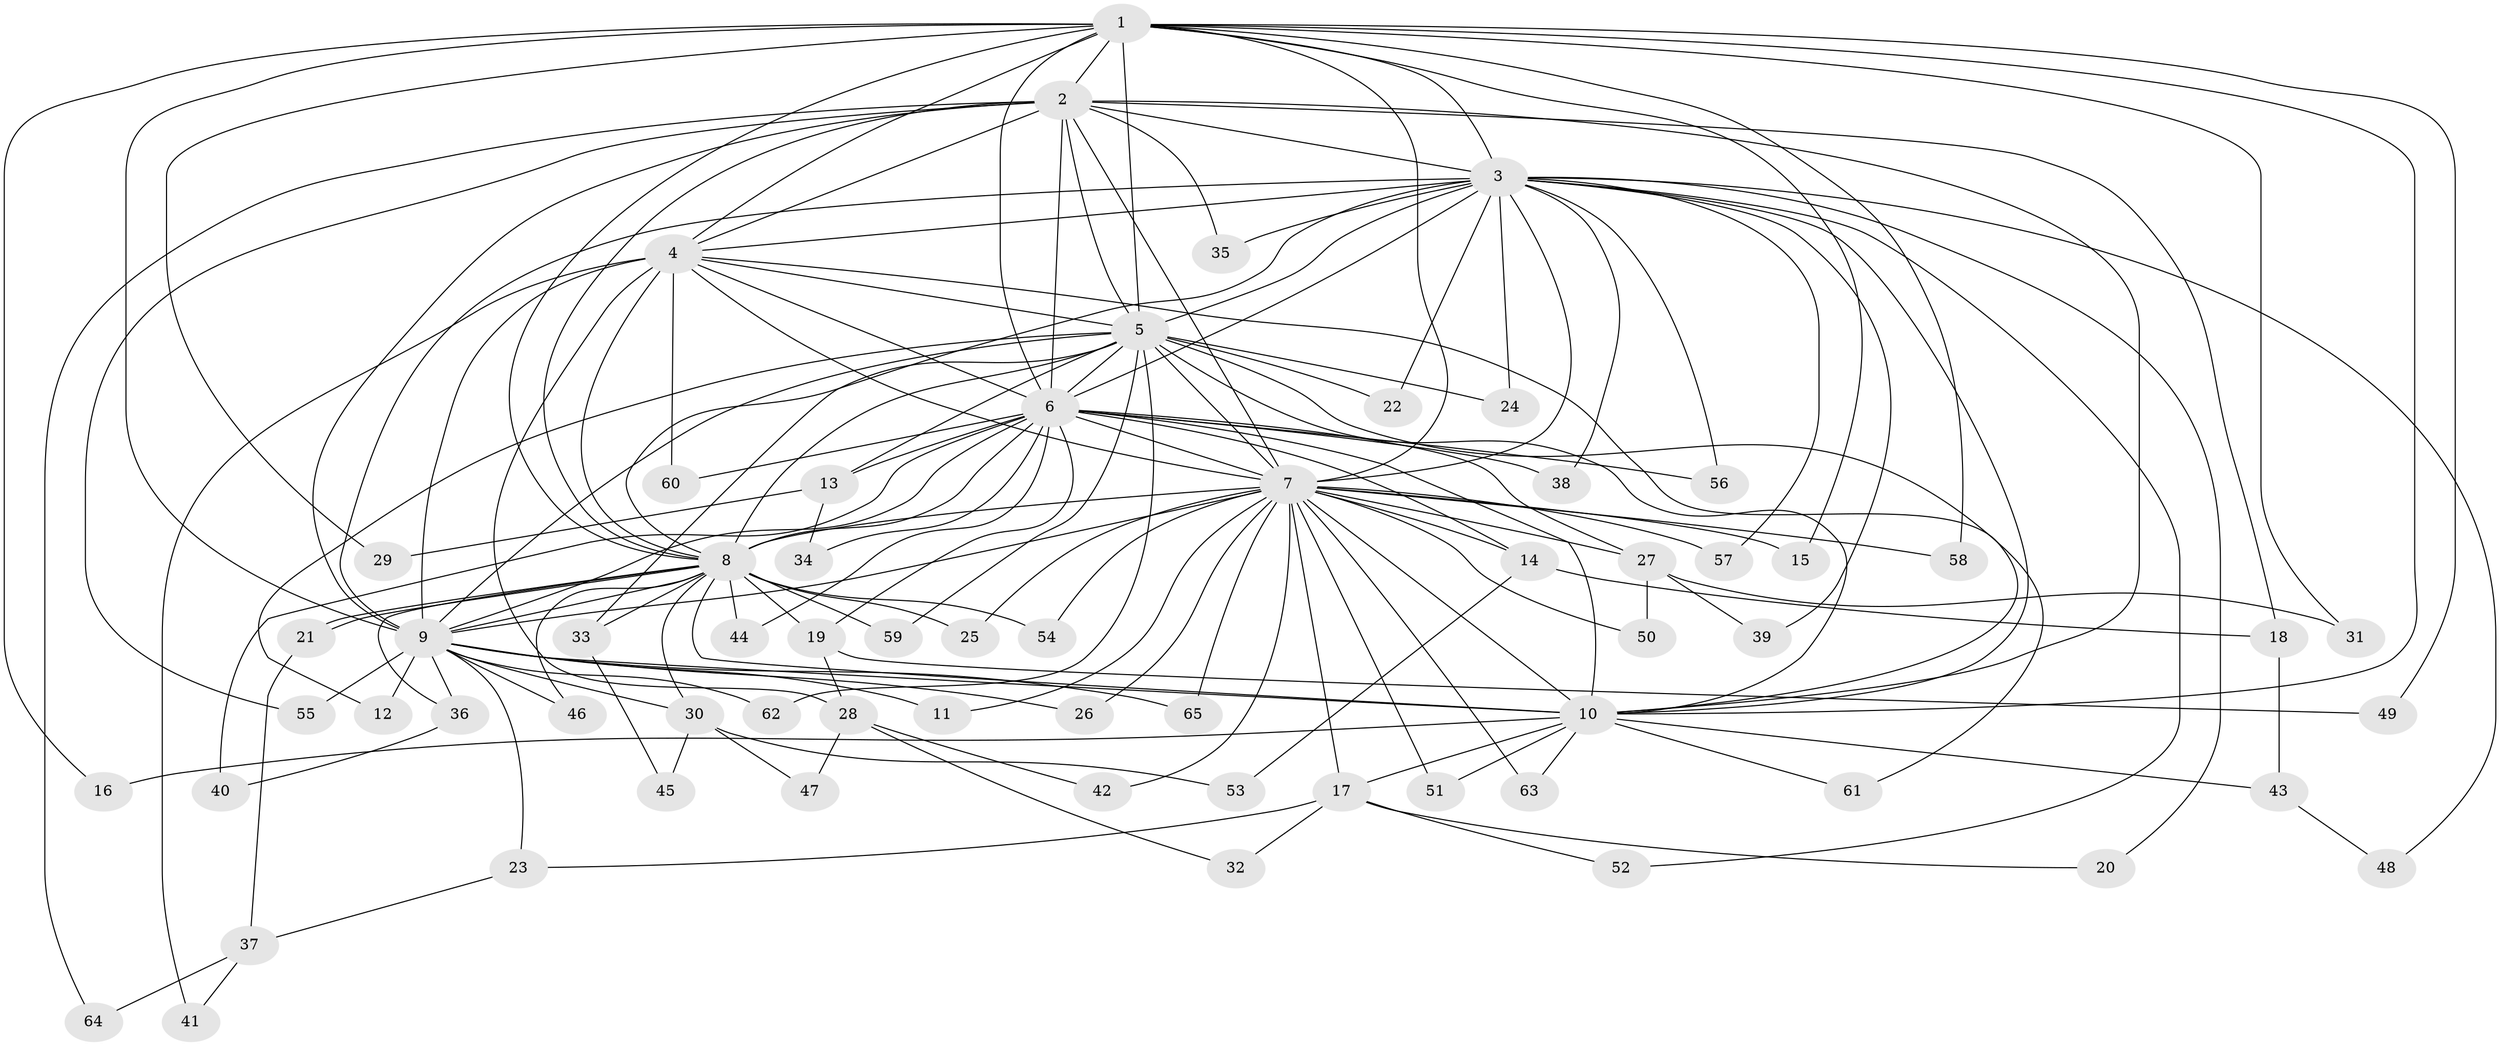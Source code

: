 // coarse degree distribution, {11: 0.06060606060606061, 12: 0.06060606060606061, 5: 0.12121212121212122, 3: 0.18181818181818182, 14: 0.06060606060606061, 2: 0.36363636363636365, 13: 0.030303030303030304, 4: 0.06060606060606061, 18: 0.030303030303030304, 15: 0.030303030303030304}
// Generated by graph-tools (version 1.1) at 2025/36/03/04/25 23:36:31]
// undirected, 65 vertices, 155 edges
graph export_dot {
  node [color=gray90,style=filled];
  1;
  2;
  3;
  4;
  5;
  6;
  7;
  8;
  9;
  10;
  11;
  12;
  13;
  14;
  15;
  16;
  17;
  18;
  19;
  20;
  21;
  22;
  23;
  24;
  25;
  26;
  27;
  28;
  29;
  30;
  31;
  32;
  33;
  34;
  35;
  36;
  37;
  38;
  39;
  40;
  41;
  42;
  43;
  44;
  45;
  46;
  47;
  48;
  49;
  50;
  51;
  52;
  53;
  54;
  55;
  56;
  57;
  58;
  59;
  60;
  61;
  62;
  63;
  64;
  65;
  1 -- 2;
  1 -- 3;
  1 -- 4;
  1 -- 5;
  1 -- 6;
  1 -- 7;
  1 -- 8;
  1 -- 9;
  1 -- 10;
  1 -- 15;
  1 -- 16;
  1 -- 29;
  1 -- 31;
  1 -- 49;
  1 -- 58;
  2 -- 3;
  2 -- 4;
  2 -- 5;
  2 -- 6;
  2 -- 7;
  2 -- 8;
  2 -- 9;
  2 -- 10;
  2 -- 18;
  2 -- 35;
  2 -- 55;
  2 -- 64;
  3 -- 4;
  3 -- 5;
  3 -- 6;
  3 -- 7;
  3 -- 8;
  3 -- 9;
  3 -- 10;
  3 -- 20;
  3 -- 22;
  3 -- 24;
  3 -- 35;
  3 -- 38;
  3 -- 39;
  3 -- 48;
  3 -- 52;
  3 -- 56;
  3 -- 57;
  4 -- 5;
  4 -- 6;
  4 -- 7;
  4 -- 8;
  4 -- 9;
  4 -- 10;
  4 -- 28;
  4 -- 41;
  4 -- 60;
  5 -- 6;
  5 -- 7;
  5 -- 8;
  5 -- 9;
  5 -- 10;
  5 -- 12;
  5 -- 13;
  5 -- 22;
  5 -- 24;
  5 -- 33;
  5 -- 59;
  5 -- 61;
  5 -- 62;
  6 -- 7;
  6 -- 8;
  6 -- 9;
  6 -- 10;
  6 -- 13;
  6 -- 14;
  6 -- 19;
  6 -- 27;
  6 -- 34;
  6 -- 38;
  6 -- 40;
  6 -- 44;
  6 -- 56;
  6 -- 60;
  7 -- 8;
  7 -- 9;
  7 -- 10;
  7 -- 11;
  7 -- 14;
  7 -- 15;
  7 -- 17;
  7 -- 25;
  7 -- 26;
  7 -- 27;
  7 -- 42;
  7 -- 50;
  7 -- 51;
  7 -- 54;
  7 -- 57;
  7 -- 58;
  7 -- 63;
  7 -- 65;
  8 -- 9;
  8 -- 10;
  8 -- 19;
  8 -- 21;
  8 -- 21;
  8 -- 25;
  8 -- 30;
  8 -- 33;
  8 -- 36;
  8 -- 44;
  8 -- 46;
  8 -- 54;
  8 -- 59;
  9 -- 10;
  9 -- 11;
  9 -- 12;
  9 -- 23;
  9 -- 26;
  9 -- 30;
  9 -- 36;
  9 -- 46;
  9 -- 55;
  9 -- 62;
  9 -- 65;
  10 -- 16;
  10 -- 17;
  10 -- 43;
  10 -- 51;
  10 -- 61;
  10 -- 63;
  13 -- 29;
  13 -- 34;
  14 -- 18;
  14 -- 53;
  17 -- 20;
  17 -- 23;
  17 -- 32;
  17 -- 52;
  18 -- 43;
  19 -- 28;
  19 -- 49;
  21 -- 37;
  23 -- 37;
  27 -- 31;
  27 -- 39;
  27 -- 50;
  28 -- 32;
  28 -- 42;
  28 -- 47;
  30 -- 45;
  30 -- 47;
  30 -- 53;
  33 -- 45;
  36 -- 40;
  37 -- 41;
  37 -- 64;
  43 -- 48;
}
